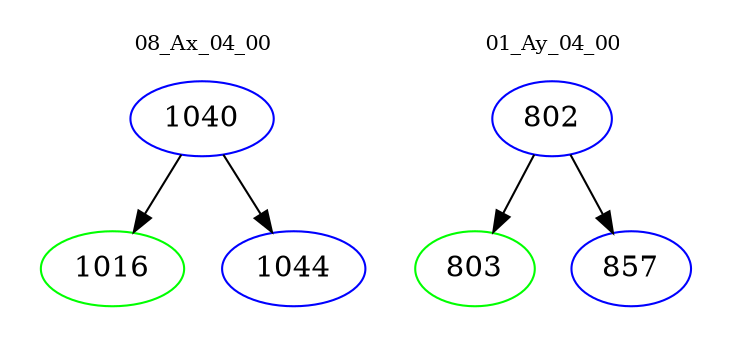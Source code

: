 digraph{
subgraph cluster_0 {
color = white
label = "08_Ax_04_00";
fontsize=10;
T0_1040 [label="1040", color="blue"]
T0_1040 -> T0_1016 [color="black"]
T0_1016 [label="1016", color="green"]
T0_1040 -> T0_1044 [color="black"]
T0_1044 [label="1044", color="blue"]
}
subgraph cluster_1 {
color = white
label = "01_Ay_04_00";
fontsize=10;
T1_802 [label="802", color="blue"]
T1_802 -> T1_803 [color="black"]
T1_803 [label="803", color="green"]
T1_802 -> T1_857 [color="black"]
T1_857 [label="857", color="blue"]
}
}
